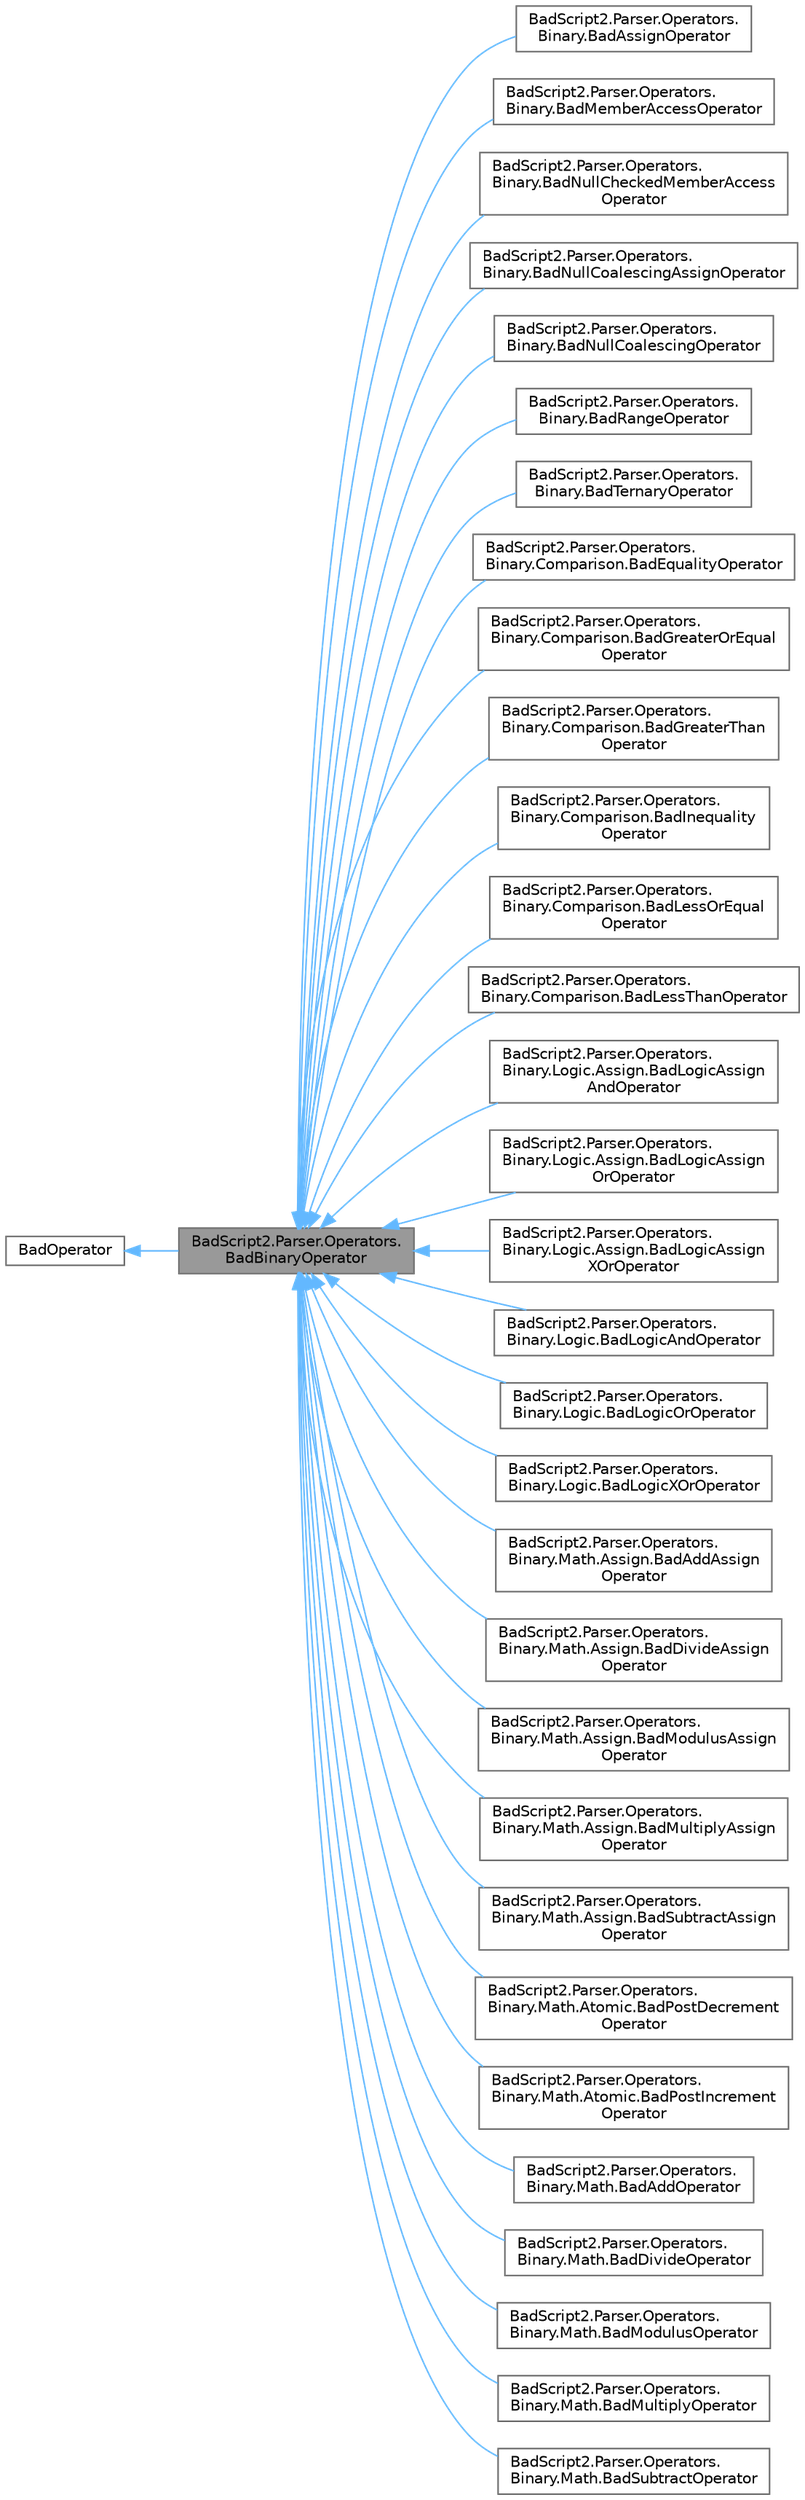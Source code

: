 digraph "BadScript2.Parser.Operators.BadBinaryOperator"
{
 // LATEX_PDF_SIZE
  bgcolor="transparent";
  edge [fontname=Helvetica,fontsize=10,labelfontname=Helvetica,labelfontsize=10];
  node [fontname=Helvetica,fontsize=10,shape=box,height=0.2,width=0.4];
  rankdir="LR";
  Node1 [id="Node000001",label="BadScript2.Parser.Operators.\lBadBinaryOperator",height=0.2,width=0.4,color="gray40", fillcolor="grey60", style="filled", fontcolor="black",tooltip="Base class for all binary operators."];
  Node2 -> Node1 [id="edge1_Node000001_Node000002",dir="back",color="steelblue1",style="solid",tooltip=" "];
  Node2 [id="Node000002",label="BadOperator",height=0.2,width=0.4,color="gray40", fillcolor="white", style="filled",URL="$class_bad_script2_1_1_parser_1_1_operators_1_1_bad_operator.html",tooltip="Base Class of All Operators."];
  Node1 -> Node3 [id="edge2_Node000001_Node000003",dir="back",color="steelblue1",style="solid",tooltip=" "];
  Node3 [id="Node000003",label="BadScript2.Parser.Operators.\lBinary.BadAssignOperator",height=0.2,width=0.4,color="gray40", fillcolor="white", style="filled",URL="$class_bad_script2_1_1_parser_1_1_operators_1_1_binary_1_1_bad_assign_operator.html",tooltip="Implements the Assign Operator."];
  Node1 -> Node4 [id="edge3_Node000001_Node000004",dir="back",color="steelblue1",style="solid",tooltip=" "];
  Node4 [id="Node000004",label="BadScript2.Parser.Operators.\lBinary.BadMemberAccessOperator",height=0.2,width=0.4,color="gray40", fillcolor="white", style="filled",URL="$class_bad_script2_1_1_parser_1_1_operators_1_1_binary_1_1_bad_member_access_operator.html",tooltip="Implements the Member Access Operator."];
  Node1 -> Node5 [id="edge4_Node000001_Node000005",dir="back",color="steelblue1",style="solid",tooltip=" "];
  Node5 [id="Node000005",label="BadScript2.Parser.Operators.\lBinary.BadNullCheckedMemberAccess\lOperator",height=0.2,width=0.4,color="gray40", fillcolor="white", style="filled",URL="$class_bad_script2_1_1_parser_1_1_operators_1_1_binary_1_1_bad_null_checked_member_access_operator.html",tooltip="Implements the Null-Checked Member Access Operator."];
  Node1 -> Node6 [id="edge5_Node000001_Node000006",dir="back",color="steelblue1",style="solid",tooltip=" "];
  Node6 [id="Node000006",label="BadScript2.Parser.Operators.\lBinary.BadNullCoalescingAssignOperator",height=0.2,width=0.4,color="gray40", fillcolor="white", style="filled",URL="$class_bad_script2_1_1_parser_1_1_operators_1_1_binary_1_1_bad_null_coalescing_assign_operator.html",tooltip="Implements the Null-Coalescing Assign Operator."];
  Node1 -> Node7 [id="edge6_Node000001_Node000007",dir="back",color="steelblue1",style="solid",tooltip=" "];
  Node7 [id="Node000007",label="BadScript2.Parser.Operators.\lBinary.BadNullCoalescingOperator",height=0.2,width=0.4,color="gray40", fillcolor="white", style="filled",URL="$class_bad_script2_1_1_parser_1_1_operators_1_1_binary_1_1_bad_null_coalescing_operator.html",tooltip="Implements the Null-Coalescing Operator."];
  Node1 -> Node8 [id="edge7_Node000001_Node000008",dir="back",color="steelblue1",style="solid",tooltip=" "];
  Node8 [id="Node000008",label="BadScript2.Parser.Operators.\lBinary.BadRangeOperator",height=0.2,width=0.4,color="gray40", fillcolor="white", style="filled",URL="$class_bad_script2_1_1_parser_1_1_operators_1_1_binary_1_1_bad_range_operator.html",tooltip="Implements the Range Operator."];
  Node1 -> Node9 [id="edge8_Node000001_Node000009",dir="back",color="steelblue1",style="solid",tooltip=" "];
  Node9 [id="Node000009",label="BadScript2.Parser.Operators.\lBinary.BadTernaryOperator",height=0.2,width=0.4,color="gray40", fillcolor="white", style="filled",URL="$class_bad_script2_1_1_parser_1_1_operators_1_1_binary_1_1_bad_ternary_operator.html",tooltip="Implements the Ternary Operator."];
  Node1 -> Node10 [id="edge9_Node000001_Node000010",dir="back",color="steelblue1",style="solid",tooltip=" "];
  Node10 [id="Node000010",label="BadScript2.Parser.Operators.\lBinary.Comparison.BadEqualityOperator",height=0.2,width=0.4,color="gray40", fillcolor="white", style="filled",URL="$class_bad_script2_1_1_parser_1_1_operators_1_1_binary_1_1_comparison_1_1_bad_equality_operator.html",tooltip="Implements the Equality Operator."];
  Node1 -> Node11 [id="edge10_Node000001_Node000011",dir="back",color="steelblue1",style="solid",tooltip=" "];
  Node11 [id="Node000011",label="BadScript2.Parser.Operators.\lBinary.Comparison.BadGreaterOrEqual\lOperator",height=0.2,width=0.4,color="gray40", fillcolor="white", style="filled",URL="$class_bad_script2_1_1_parser_1_1_operators_1_1_binary_1_1_comparison_1_1_bad_greater_or_equal_operator.html",tooltip="Implements the Greater or Equal Operator."];
  Node1 -> Node12 [id="edge11_Node000001_Node000012",dir="back",color="steelblue1",style="solid",tooltip=" "];
  Node12 [id="Node000012",label="BadScript2.Parser.Operators.\lBinary.Comparison.BadGreaterThan\lOperator",height=0.2,width=0.4,color="gray40", fillcolor="white", style="filled",URL="$class_bad_script2_1_1_parser_1_1_operators_1_1_binary_1_1_comparison_1_1_bad_greater_than_operator.html",tooltip="Implements the Greater Than Operator."];
  Node1 -> Node13 [id="edge12_Node000001_Node000013",dir="back",color="steelblue1",style="solid",tooltip=" "];
  Node13 [id="Node000013",label="BadScript2.Parser.Operators.\lBinary.Comparison.BadInequality\lOperator",height=0.2,width=0.4,color="gray40", fillcolor="white", style="filled",URL="$class_bad_script2_1_1_parser_1_1_operators_1_1_binary_1_1_comparison_1_1_bad_inequality_operator.html",tooltip="Implements the Inequality Operator."];
  Node1 -> Node14 [id="edge13_Node000001_Node000014",dir="back",color="steelblue1",style="solid",tooltip=" "];
  Node14 [id="Node000014",label="BadScript2.Parser.Operators.\lBinary.Comparison.BadLessOrEqual\lOperator",height=0.2,width=0.4,color="gray40", fillcolor="white", style="filled",URL="$class_bad_script2_1_1_parser_1_1_operators_1_1_binary_1_1_comparison_1_1_bad_less_or_equal_operator.html",tooltip="Implements the Less or Equal Operator."];
  Node1 -> Node15 [id="edge14_Node000001_Node000015",dir="back",color="steelblue1",style="solid",tooltip=" "];
  Node15 [id="Node000015",label="BadScript2.Parser.Operators.\lBinary.Comparison.BadLessThanOperator",height=0.2,width=0.4,color="gray40", fillcolor="white", style="filled",URL="$class_bad_script2_1_1_parser_1_1_operators_1_1_binary_1_1_comparison_1_1_bad_less_than_operator.html",tooltip="Implements the Less Than Operator."];
  Node1 -> Node16 [id="edge15_Node000001_Node000016",dir="back",color="steelblue1",style="solid",tooltip=" "];
  Node16 [id="Node000016",label="BadScript2.Parser.Operators.\lBinary.Logic.Assign.BadLogicAssign\lAndOperator",height=0.2,width=0.4,color="gray40", fillcolor="white", style="filled",URL="$class_bad_script2_1_1_parser_1_1_operators_1_1_binary_1_1_logic_1_1_assign_1_1_bad_logic_assign_and_operator.html",tooltip="Implements the Logic And Assign Operator."];
  Node1 -> Node17 [id="edge16_Node000001_Node000017",dir="back",color="steelblue1",style="solid",tooltip=" "];
  Node17 [id="Node000017",label="BadScript2.Parser.Operators.\lBinary.Logic.Assign.BadLogicAssign\lOrOperator",height=0.2,width=0.4,color="gray40", fillcolor="white", style="filled",URL="$class_bad_script2_1_1_parser_1_1_operators_1_1_binary_1_1_logic_1_1_assign_1_1_bad_logic_assign_or_operator.html",tooltip="Implements the Logic Or Assign Operator."];
  Node1 -> Node18 [id="edge17_Node000001_Node000018",dir="back",color="steelblue1",style="solid",tooltip=" "];
  Node18 [id="Node000018",label="BadScript2.Parser.Operators.\lBinary.Logic.Assign.BadLogicAssign\lXOrOperator",height=0.2,width=0.4,color="gray40", fillcolor="white", style="filled",URL="$class_bad_script2_1_1_parser_1_1_operators_1_1_binary_1_1_logic_1_1_assign_1_1_bad_logic_assign_x_or_operator.html",tooltip="Implements the Logic Exclusive Or Assign Operator."];
  Node1 -> Node19 [id="edge18_Node000001_Node000019",dir="back",color="steelblue1",style="solid",tooltip=" "];
  Node19 [id="Node000019",label="BadScript2.Parser.Operators.\lBinary.Logic.BadLogicAndOperator",height=0.2,width=0.4,color="gray40", fillcolor="white", style="filled",URL="$class_bad_script2_1_1_parser_1_1_operators_1_1_binary_1_1_logic_1_1_bad_logic_and_operator.html",tooltip="Implements the Logic And Operator."];
  Node1 -> Node20 [id="edge19_Node000001_Node000020",dir="back",color="steelblue1",style="solid",tooltip=" "];
  Node20 [id="Node000020",label="BadScript2.Parser.Operators.\lBinary.Logic.BadLogicOrOperator",height=0.2,width=0.4,color="gray40", fillcolor="white", style="filled",URL="$class_bad_script2_1_1_parser_1_1_operators_1_1_binary_1_1_logic_1_1_bad_logic_or_operator.html",tooltip="Implements the Logic Or Operator."];
  Node1 -> Node21 [id="edge20_Node000001_Node000021",dir="back",color="steelblue1",style="solid",tooltip=" "];
  Node21 [id="Node000021",label="BadScript2.Parser.Operators.\lBinary.Logic.BadLogicXOrOperator",height=0.2,width=0.4,color="gray40", fillcolor="white", style="filled",URL="$class_bad_script2_1_1_parser_1_1_operators_1_1_binary_1_1_logic_1_1_bad_logic_x_or_operator.html",tooltip="Implements the Logic Exclusive Or Operator."];
  Node1 -> Node22 [id="edge21_Node000001_Node000022",dir="back",color="steelblue1",style="solid",tooltip=" "];
  Node22 [id="Node000022",label="BadScript2.Parser.Operators.\lBinary.Math.Assign.BadAddAssign\lOperator",height=0.2,width=0.4,color="gray40", fillcolor="white", style="filled",URL="$class_bad_script2_1_1_parser_1_1_operators_1_1_binary_1_1_math_1_1_assign_1_1_bad_add_assign_operator.html",tooltip="Implements the Add Assign Operator."];
  Node1 -> Node23 [id="edge22_Node000001_Node000023",dir="back",color="steelblue1",style="solid",tooltip=" "];
  Node23 [id="Node000023",label="BadScript2.Parser.Operators.\lBinary.Math.Assign.BadDivideAssign\lOperator",height=0.2,width=0.4,color="gray40", fillcolor="white", style="filled",URL="$class_bad_script2_1_1_parser_1_1_operators_1_1_binary_1_1_math_1_1_assign_1_1_bad_divide_assign_operator.html",tooltip="Implements the Divide Assign Operator."];
  Node1 -> Node24 [id="edge23_Node000001_Node000024",dir="back",color="steelblue1",style="solid",tooltip=" "];
  Node24 [id="Node000024",label="BadScript2.Parser.Operators.\lBinary.Math.Assign.BadModulusAssign\lOperator",height=0.2,width=0.4,color="gray40", fillcolor="white", style="filled",URL="$class_bad_script2_1_1_parser_1_1_operators_1_1_binary_1_1_math_1_1_assign_1_1_bad_modulus_assign_operator.html",tooltip="Implements the Modulus Assign Operator."];
  Node1 -> Node25 [id="edge24_Node000001_Node000025",dir="back",color="steelblue1",style="solid",tooltip=" "];
  Node25 [id="Node000025",label="BadScript2.Parser.Operators.\lBinary.Math.Assign.BadMultiplyAssign\lOperator",height=0.2,width=0.4,color="gray40", fillcolor="white", style="filled",URL="$class_bad_script2_1_1_parser_1_1_operators_1_1_binary_1_1_math_1_1_assign_1_1_bad_multiply_assign_operator.html",tooltip="Implements the Multiply Assign Operator."];
  Node1 -> Node26 [id="edge25_Node000001_Node000026",dir="back",color="steelblue1",style="solid",tooltip=" "];
  Node26 [id="Node000026",label="BadScript2.Parser.Operators.\lBinary.Math.Assign.BadSubtractAssign\lOperator",height=0.2,width=0.4,color="gray40", fillcolor="white", style="filled",URL="$class_bad_script2_1_1_parser_1_1_operators_1_1_binary_1_1_math_1_1_assign_1_1_bad_subtract_assign_operator.html",tooltip="Implements the Subtract Assign Operator."];
  Node1 -> Node27 [id="edge26_Node000001_Node000027",dir="back",color="steelblue1",style="solid",tooltip=" "];
  Node27 [id="Node000027",label="BadScript2.Parser.Operators.\lBinary.Math.Atomic.BadPostDecrement\lOperator",height=0.2,width=0.4,color="gray40", fillcolor="white", style="filled",URL="$class_bad_script2_1_1_parser_1_1_operators_1_1_binary_1_1_math_1_1_atomic_1_1_bad_post_decrement_operator.html",tooltip="Implements the Post Decrement Operator."];
  Node1 -> Node28 [id="edge27_Node000001_Node000028",dir="back",color="steelblue1",style="solid",tooltip=" "];
  Node28 [id="Node000028",label="BadScript2.Parser.Operators.\lBinary.Math.Atomic.BadPostIncrement\lOperator",height=0.2,width=0.4,color="gray40", fillcolor="white", style="filled",URL="$class_bad_script2_1_1_parser_1_1_operators_1_1_binary_1_1_math_1_1_atomic_1_1_bad_post_increment_operator.html",tooltip="Implements the Post Increment Operator."];
  Node1 -> Node29 [id="edge28_Node000001_Node000029",dir="back",color="steelblue1",style="solid",tooltip=" "];
  Node29 [id="Node000029",label="BadScript2.Parser.Operators.\lBinary.Math.BadAddOperator",height=0.2,width=0.4,color="gray40", fillcolor="white", style="filled",URL="$class_bad_script2_1_1_parser_1_1_operators_1_1_binary_1_1_math_1_1_bad_add_operator.html",tooltip="Implements the Add Operator."];
  Node1 -> Node30 [id="edge29_Node000001_Node000030",dir="back",color="steelblue1",style="solid",tooltip=" "];
  Node30 [id="Node000030",label="BadScript2.Parser.Operators.\lBinary.Math.BadDivideOperator",height=0.2,width=0.4,color="gray40", fillcolor="white", style="filled",URL="$class_bad_script2_1_1_parser_1_1_operators_1_1_binary_1_1_math_1_1_bad_divide_operator.html",tooltip="Implements the Divide Operator."];
  Node1 -> Node31 [id="edge30_Node000001_Node000031",dir="back",color="steelblue1",style="solid",tooltip=" "];
  Node31 [id="Node000031",label="BadScript2.Parser.Operators.\lBinary.Math.BadModulusOperator",height=0.2,width=0.4,color="gray40", fillcolor="white", style="filled",URL="$class_bad_script2_1_1_parser_1_1_operators_1_1_binary_1_1_math_1_1_bad_modulus_operator.html",tooltip="Implements the Modulus Operator."];
  Node1 -> Node32 [id="edge31_Node000001_Node000032",dir="back",color="steelblue1",style="solid",tooltip=" "];
  Node32 [id="Node000032",label="BadScript2.Parser.Operators.\lBinary.Math.BadMultiplyOperator",height=0.2,width=0.4,color="gray40", fillcolor="white", style="filled",URL="$class_bad_script2_1_1_parser_1_1_operators_1_1_binary_1_1_math_1_1_bad_multiply_operator.html",tooltip="Implements the Multiply Operator."];
  Node1 -> Node33 [id="edge32_Node000001_Node000033",dir="back",color="steelblue1",style="solid",tooltip=" "];
  Node33 [id="Node000033",label="BadScript2.Parser.Operators.\lBinary.Math.BadSubtractOperator",height=0.2,width=0.4,color="gray40", fillcolor="white", style="filled",URL="$class_bad_script2_1_1_parser_1_1_operators_1_1_binary_1_1_math_1_1_bad_subtract_operator.html",tooltip="Implements the Subtract Operator."];
}
